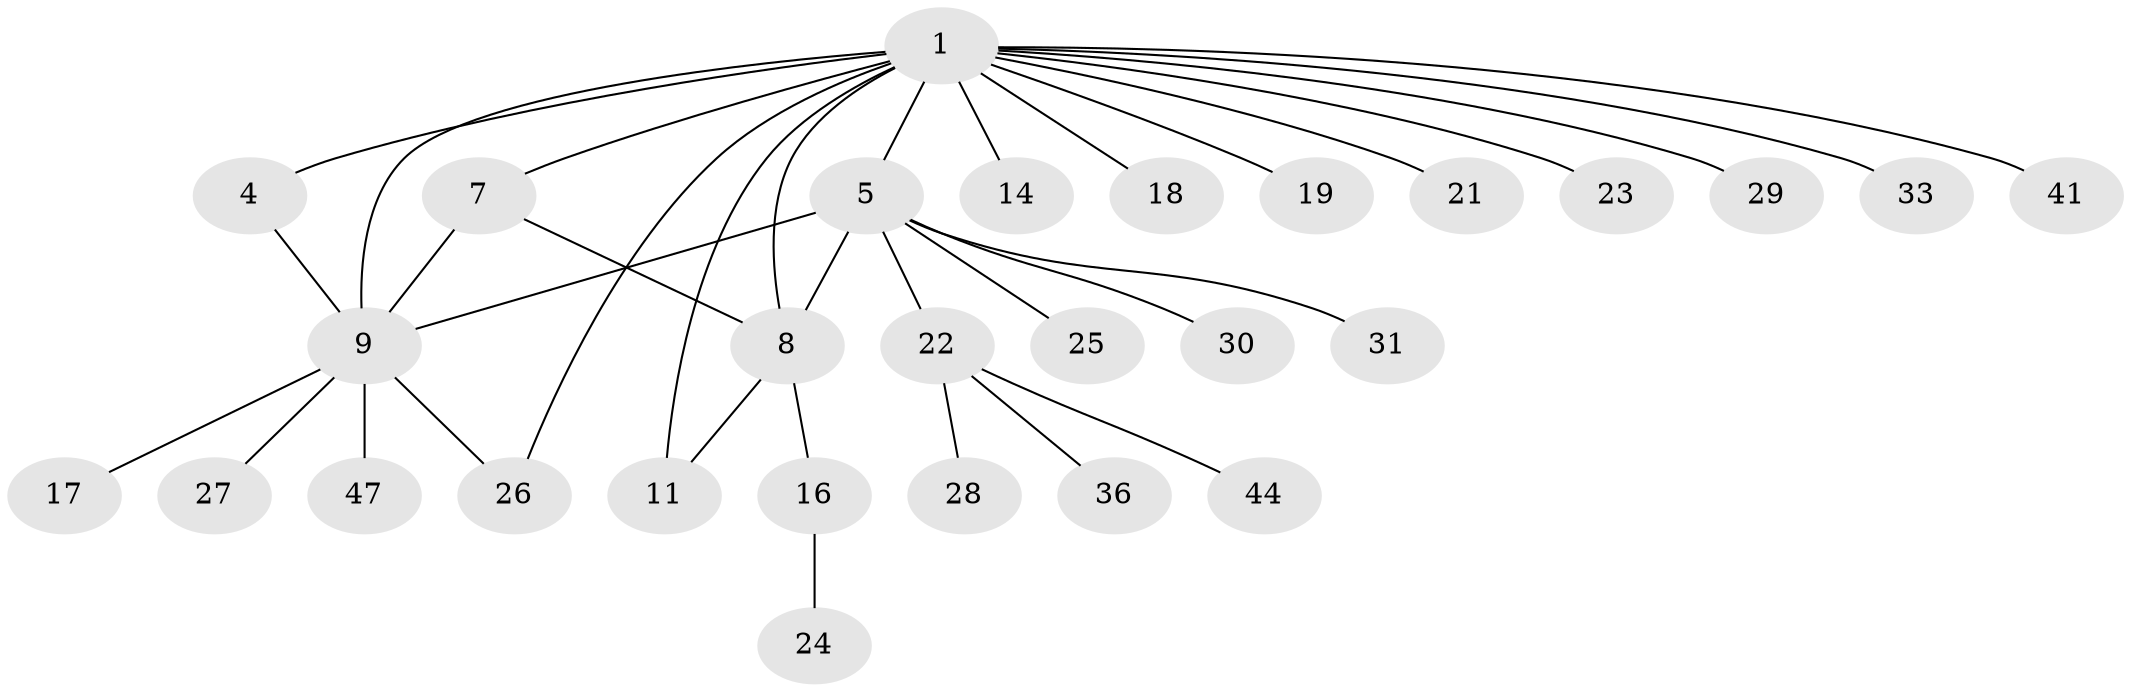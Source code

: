 // original degree distribution, {4: 0.08333333333333333, 10: 0.020833333333333332, 6: 0.041666666666666664, 2: 0.16666666666666666, 8: 0.020833333333333332, 3: 0.10416666666666667, 7: 0.020833333333333332, 1: 0.5416666666666666}
// Generated by graph-tools (version 1.1) at 2025/19/03/04/25 18:19:39]
// undirected, 28 vertices, 34 edges
graph export_dot {
graph [start="1"]
  node [color=gray90,style=filled];
  1 [super="+3+2"];
  4;
  5 [super="+6"];
  7;
  8 [super="+15"];
  9 [super="+10+20"];
  11 [super="+37"];
  14;
  16 [super="+38"];
  17;
  18;
  19;
  21;
  22;
  23 [super="+42+43"];
  24;
  25;
  26;
  27 [super="+39"];
  28;
  29 [super="+34+32"];
  30;
  31;
  33;
  36;
  41;
  44;
  47;
  1 -- 7;
  1 -- 33;
  1 -- 4;
  1 -- 5 [weight=2];
  1 -- 8;
  1 -- 29;
  1 -- 9;
  1 -- 41;
  1 -- 11;
  1 -- 14;
  1 -- 18;
  1 -- 19;
  1 -- 21;
  1 -- 23;
  1 -- 26;
  4 -- 9;
  5 -- 9;
  5 -- 22;
  5 -- 8;
  5 -- 25;
  5 -- 30;
  5 -- 31;
  7 -- 8;
  7 -- 9;
  8 -- 11;
  8 -- 16;
  9 -- 17;
  9 -- 27;
  9 -- 26;
  9 -- 47;
  16 -- 24;
  22 -- 28;
  22 -- 36;
  22 -- 44;
}

